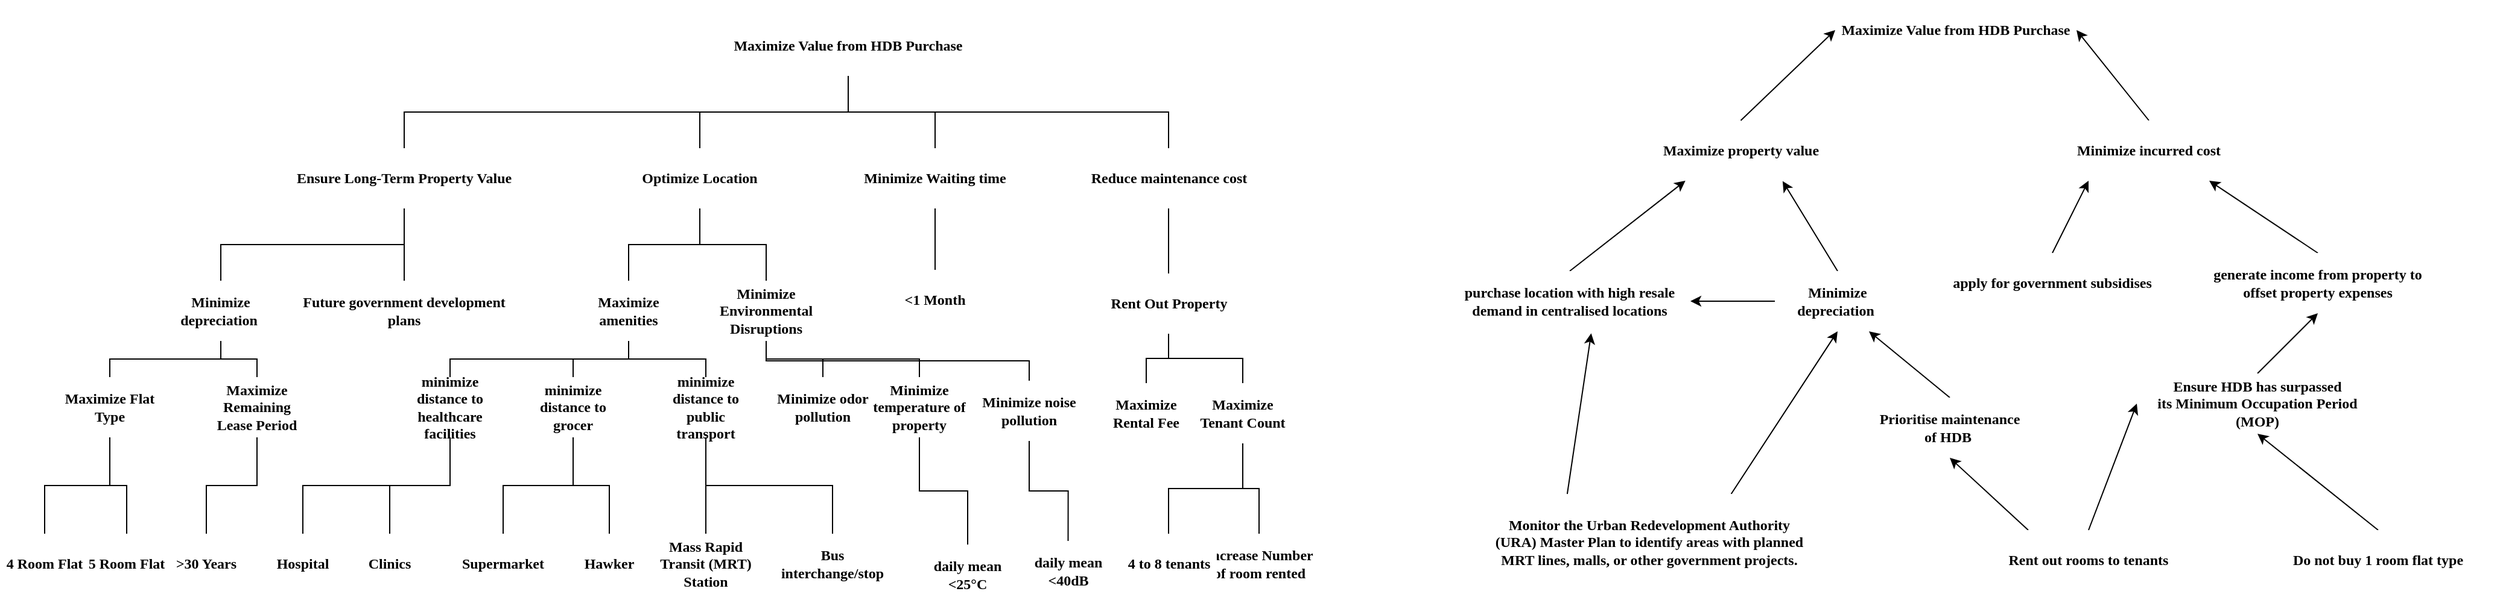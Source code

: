 <mxfile version="26.0.6">
  <diagram name="Page-1" id="19d8dcba-68ad-dc05-1034-9cf7b2a963f6">
    <mxGraphModel dx="1695" dy="905" grid="0" gridSize="10" guides="1" tooltips="1" connect="1" arrows="1" fold="1" page="1" pageScale="1" pageWidth="1100" pageHeight="850" background="none" math="0" shadow="0">
      <root>
        <mxCell id="0" />
        <mxCell id="1" parent="0" />
        <mxCell id="6257edae8c83ed4a-9" value="Ensure Long-Term Property Value" style="whiteSpace=wrap;html=1;rounded=0;shadow=0;comic=0;strokeWidth=2;fontFamily=Verdana;align=center;fontSize=12;fontStyle=1;strokeColor=none;" parent="1" vertex="1">
          <mxGeometry x="238" y="296" width="200" height="50" as="geometry" />
        </mxCell>
        <mxCell id="6257edae8c83ed4a-21" value="Future government development plans" style="whiteSpace=wrap;html=1;rounded=0;shadow=0;comic=0;strokeWidth=2;fontFamily=Verdana;align=center;fontSize=12;fontStyle=1;strokeColor=none;" parent="1" vertex="1">
          <mxGeometry x="238" y="406" width="200" height="50" as="geometry" />
        </mxCell>
        <mxCell id="6257edae8c83ed4a-12" value="Optimize Location" style="whiteSpace=wrap;html=1;rounded=0;shadow=0;comic=0;strokeWidth=2;fontFamily=Verdana;align=center;fontSize=12;fontStyle=1;strokeColor=none;" parent="1" vertex="1">
          <mxGeometry x="483" y="296" width="200" height="50" as="geometry" />
        </mxCell>
        <mxCell id="6257edae8c83ed4a-1" value="Maximize Value from HDB Purchase" style="whiteSpace=wrap;html=1;rounded=0;shadow=0;comic=0;strokeWidth=2;fontFamily=Verdana;align=center;fontSize=12;fontStyle=1;strokeColor=none;" parent="1" vertex="1">
          <mxGeometry x="606" y="186" width="200" height="50" as="geometry" />
        </mxCell>
        <mxCell id="218ae93e1282097f-2" value="Minimize Waiting time" style="whiteSpace=wrap;html=1;rounded=0;shadow=0;comic=0;strokeWidth=2;fontFamily=Verdana;align=center;fontSize=12;fontStyle=1;strokeColor=none;" parent="1" vertex="1">
          <mxGeometry x="678" y="296" width="200" height="50" as="geometry" />
        </mxCell>
        <mxCell id="x4HcTvrEBQ7sZUDVJvWk-5" value="Maximize amenities" style="whiteSpace=wrap;html=1;rounded=0;shadow=0;comic=0;strokeWidth=2;fontFamily=Verdana;align=center;fontSize=12;fontStyle=1;strokeColor=none;" parent="1" vertex="1">
          <mxGeometry x="472" y="406" width="104" height="50" as="geometry" />
        </mxCell>
        <mxCell id="x4HcTvrEBQ7sZUDVJvWk-7" value="Minimize Environmental Disruptions" style="whiteSpace=wrap;html=1;rounded=0;shadow=0;comic=0;strokeWidth=2;fontFamily=Verdana;align=center;fontSize=12;fontStyle=1;strokeColor=none;" parent="1" vertex="1">
          <mxGeometry x="598" y="406" width="80" height="50" as="geometry" />
        </mxCell>
        <mxCell id="x4HcTvrEBQ7sZUDVJvWk-34" value="Minimize depreciation&amp;nbsp;" style="whiteSpace=wrap;html=1;rounded=0;shadow=0;comic=0;strokeWidth=2;fontFamily=Verdana;align=center;fontSize=12;fontStyle=1;strokeColor=none;" parent="1" vertex="1">
          <mxGeometry x="134" y="406" width="104" height="50" as="geometry" />
        </mxCell>
        <mxCell id="x4HcTvrEBQ7sZUDVJvWk-51" value="" style="endArrow=none;html=1;rounded=0;exitX=0.5;exitY=0;exitDx=0;exitDy=0;entryX=0.5;entryY=1;entryDx=0;entryDy=0;edgeStyle=orthogonalEdgeStyle;" parent="1" source="218ae93e1282097f-2" target="6257edae8c83ed4a-1" edge="1">
          <mxGeometry width="50" height="50" relative="1" as="geometry">
            <mxPoint x="796" y="436" as="sourcePoint" />
            <mxPoint x="586" y="256" as="targetPoint" />
          </mxGeometry>
        </mxCell>
        <mxCell id="x4HcTvrEBQ7sZUDVJvWk-52" value="" style="endArrow=none;html=1;rounded=0;exitX=0.5;exitY=0;exitDx=0;exitDy=0;entryX=0.5;entryY=1;entryDx=0;entryDy=0;edgeStyle=orthogonalEdgeStyle;" parent="1" source="6257edae8c83ed4a-9" target="6257edae8c83ed4a-1" edge="1">
          <mxGeometry width="50" height="50" relative="1" as="geometry">
            <mxPoint x="866" y="306" as="sourcePoint" />
            <mxPoint x="593" y="246" as="targetPoint" />
          </mxGeometry>
        </mxCell>
        <mxCell id="x4HcTvrEBQ7sZUDVJvWk-54" value="" style="endArrow=none;html=1;rounded=0;exitX=0.5;exitY=0;exitDx=0;exitDy=0;entryX=0.5;entryY=1;entryDx=0;entryDy=0;edgeStyle=orthogonalEdgeStyle;" parent="1" source="6257edae8c83ed4a-12" target="6257edae8c83ed4a-1" edge="1">
          <mxGeometry width="50" height="50" relative="1" as="geometry">
            <mxPoint x="348" y="306" as="sourcePoint" />
            <mxPoint x="593" y="246" as="targetPoint" />
          </mxGeometry>
        </mxCell>
        <mxCell id="x4HcTvrEBQ7sZUDVJvWk-55" value="" style="endArrow=none;html=1;rounded=0;exitX=0.5;exitY=0;exitDx=0;exitDy=0;entryX=0.5;entryY=1;entryDx=0;entryDy=0;edgeStyle=orthogonalEdgeStyle;" parent="1" source="x4HcTvrEBQ7sZUDVJvWk-34" target="6257edae8c83ed4a-9" edge="1">
          <mxGeometry width="50" height="50" relative="1" as="geometry">
            <mxPoint x="348" y="306" as="sourcePoint" />
            <mxPoint x="593" y="246" as="targetPoint" />
          </mxGeometry>
        </mxCell>
        <mxCell id="x4HcTvrEBQ7sZUDVJvWk-57" value="" style="endArrow=none;html=1;rounded=0;exitX=0.5;exitY=0;exitDx=0;exitDy=0;entryX=0.5;entryY=1;entryDx=0;entryDy=0;edgeStyle=orthogonalEdgeStyle;" parent="1" source="6257edae8c83ed4a-21" target="6257edae8c83ed4a-9" edge="1">
          <mxGeometry width="50" height="50" relative="1" as="geometry">
            <mxPoint x="196" y="416" as="sourcePoint" />
            <mxPoint x="348" y="356" as="targetPoint" />
          </mxGeometry>
        </mxCell>
        <mxCell id="x4HcTvrEBQ7sZUDVJvWk-59" value="" style="endArrow=none;html=1;rounded=0;exitX=0.5;exitY=0;exitDx=0;exitDy=0;entryX=0.5;entryY=1;entryDx=0;entryDy=0;edgeStyle=orthogonalEdgeStyle;" parent="1" source="x4HcTvrEBQ7sZUDVJvWk-5" target="6257edae8c83ed4a-12" edge="1">
          <mxGeometry width="50" height="50" relative="1" as="geometry">
            <mxPoint x="866" y="306" as="sourcePoint" />
            <mxPoint x="593" y="246" as="targetPoint" />
          </mxGeometry>
        </mxCell>
        <mxCell id="x4HcTvrEBQ7sZUDVJvWk-60" value="" style="endArrow=none;html=1;rounded=0;exitX=0.5;exitY=0;exitDx=0;exitDy=0;entryX=0.5;entryY=1;entryDx=0;entryDy=0;edgeStyle=orthogonalEdgeStyle;" parent="1" source="x4HcTvrEBQ7sZUDVJvWk-7" target="6257edae8c83ed4a-12" edge="1">
          <mxGeometry width="50" height="50" relative="1" as="geometry">
            <mxPoint x="534" y="416" as="sourcePoint" />
            <mxPoint x="593" y="356" as="targetPoint" />
          </mxGeometry>
        </mxCell>
        <mxCell id="x4HcTvrEBQ7sZUDVJvWk-61" value="&amp;lt;1 Month" style="whiteSpace=wrap;html=1;rounded=0;shadow=0;comic=0;strokeWidth=2;fontFamily=Verdana;align=center;fontSize=12;fontStyle=1;strokeColor=none;" parent="1" vertex="1">
          <mxGeometry x="738" y="397" width="80" height="50" as="geometry" />
        </mxCell>
        <mxCell id="x4HcTvrEBQ7sZUDVJvWk-62" value="" style="endArrow=none;html=1;rounded=0;exitX=0.5;exitY=0;exitDx=0;exitDy=0;edgeStyle=orthogonalEdgeStyle;entryX=0.5;entryY=1;entryDx=0;entryDy=0;" parent="1" source="x4HcTvrEBQ7sZUDVJvWk-61" target="218ae93e1282097f-2" edge="1">
          <mxGeometry width="50" height="50" relative="1" as="geometry">
            <mxPoint x="866" y="306" as="sourcePoint" />
            <mxPoint x="786" y="356" as="targetPoint" />
          </mxGeometry>
        </mxCell>
        <mxCell id="x4HcTvrEBQ7sZUDVJvWk-63" value="Minimize noise pollution" style="whiteSpace=wrap;html=1;rounded=0;shadow=0;comic=0;strokeWidth=2;fontFamily=Verdana;align=center;fontSize=12;fontStyle=1;strokeColor=none;" parent="1" vertex="1">
          <mxGeometry x="816" y="489" width="80" height="50" as="geometry" />
        </mxCell>
        <mxCell id="x4HcTvrEBQ7sZUDVJvWk-64" value="Minimize odor pollution" style="whiteSpace=wrap;html=1;rounded=0;shadow=0;comic=0;strokeWidth=2;fontFamily=Verdana;align=center;fontSize=12;fontStyle=1;strokeColor=none;" parent="1" vertex="1">
          <mxGeometry x="645" y="486" width="80" height="50" as="geometry" />
        </mxCell>
        <mxCell id="x4HcTvrEBQ7sZUDVJvWk-65" value="Minimize temperature of property" style="whiteSpace=wrap;html=1;rounded=0;shadow=0;comic=0;strokeWidth=2;fontFamily=Verdana;align=center;fontSize=12;fontStyle=1;strokeColor=none;" parent="1" vertex="1">
          <mxGeometry x="725" y="486" width="80" height="50" as="geometry" />
        </mxCell>
        <mxCell id="x4HcTvrEBQ7sZUDVJvWk-66" value="minimize distance to public transport" style="whiteSpace=wrap;html=1;rounded=0;shadow=0;comic=0;strokeWidth=2;fontFamily=Verdana;align=center;fontSize=12;fontStyle=1;strokeColor=none;" parent="1" vertex="1">
          <mxGeometry x="548" y="486" width="80" height="50" as="geometry" />
        </mxCell>
        <mxCell id="x4HcTvrEBQ7sZUDVJvWk-67" value="minimize distance to grocer" style="whiteSpace=wrap;html=1;rounded=0;shadow=0;comic=0;strokeWidth=2;fontFamily=Verdana;align=center;fontSize=12;fontStyle=1;strokeColor=none;" parent="1" vertex="1">
          <mxGeometry x="438" y="486" width="80" height="50" as="geometry" />
        </mxCell>
        <mxCell id="x4HcTvrEBQ7sZUDVJvWk-68" value="Mass Rapid Transit (MRT) Station" style="whiteSpace=wrap;html=1;rounded=0;shadow=0;comic=0;strokeWidth=2;fontFamily=Verdana;align=center;fontSize=12;fontStyle=1;strokeColor=none;" parent="1" vertex="1">
          <mxGeometry x="548" y="616" width="80" height="50" as="geometry" />
        </mxCell>
        <mxCell id="x4HcTvrEBQ7sZUDVJvWk-69" value="Bus interchange/stop" style="whiteSpace=wrap;html=1;rounded=0;shadow=0;comic=0;strokeWidth=2;fontFamily=Verdana;align=center;fontSize=12;fontStyle=1;strokeColor=none;" parent="1" vertex="1">
          <mxGeometry x="653" y="616" width="80" height="50" as="geometry" />
        </mxCell>
        <mxCell id="x4HcTvrEBQ7sZUDVJvWk-73" value="" style="endArrow=none;html=1;rounded=0;exitX=0.5;exitY=0;exitDx=0;exitDy=0;entryX=0.5;entryY=1;entryDx=0;entryDy=0;edgeStyle=orthogonalEdgeStyle;" parent="1" source="x4HcTvrEBQ7sZUDVJvWk-63" target="x4HcTvrEBQ7sZUDVJvWk-7" edge="1">
          <mxGeometry width="50" height="50" relative="1" as="geometry">
            <mxPoint x="648" y="416" as="sourcePoint" />
            <mxPoint x="593" y="356" as="targetPoint" />
          </mxGeometry>
        </mxCell>
        <mxCell id="x4HcTvrEBQ7sZUDVJvWk-74" value="" style="endArrow=none;html=1;rounded=0;exitX=0.5;exitY=1;exitDx=0;exitDy=0;entryX=0.5;entryY=0;entryDx=0;entryDy=0;edgeStyle=orthogonalEdgeStyle;" parent="1" source="x4HcTvrEBQ7sZUDVJvWk-7" target="x4HcTvrEBQ7sZUDVJvWk-64" edge="1">
          <mxGeometry width="50" height="50" relative="1" as="geometry">
            <mxPoint x="636" y="496" as="sourcePoint" />
            <mxPoint x="648" y="466" as="targetPoint" />
          </mxGeometry>
        </mxCell>
        <mxCell id="x4HcTvrEBQ7sZUDVJvWk-75" value="" style="endArrow=none;html=1;rounded=0;exitX=0.5;exitY=1;exitDx=0;exitDy=0;entryX=0.5;entryY=0;entryDx=0;entryDy=0;edgeStyle=orthogonalEdgeStyle;" parent="1" source="x4HcTvrEBQ7sZUDVJvWk-7" target="x4HcTvrEBQ7sZUDVJvWk-65" edge="1">
          <mxGeometry width="50" height="50" relative="1" as="geometry">
            <mxPoint x="648" y="466" as="sourcePoint" />
            <mxPoint x="731" y="496" as="targetPoint" />
          </mxGeometry>
        </mxCell>
        <mxCell id="x4HcTvrEBQ7sZUDVJvWk-76" value="daily mean&lt;div&gt;&amp;lt;25°C&lt;/div&gt;" style="whiteSpace=wrap;html=1;rounded=0;shadow=0;comic=0;strokeWidth=2;fontFamily=Verdana;align=center;fontSize=12;fontStyle=1;strokeColor=none;" parent="1" vertex="1">
          <mxGeometry x="765" y="625" width="80" height="50" as="geometry" />
        </mxCell>
        <mxCell id="x4HcTvrEBQ7sZUDVJvWk-77" value="" style="endArrow=none;html=1;rounded=0;exitX=0.5;exitY=1;exitDx=0;exitDy=0;entryX=0.5;entryY=0;entryDx=0;entryDy=0;edgeStyle=orthogonalEdgeStyle;" parent="1" source="x4HcTvrEBQ7sZUDVJvWk-65" target="x4HcTvrEBQ7sZUDVJvWk-76" edge="1">
          <mxGeometry width="50" height="50" relative="1" as="geometry">
            <mxPoint x="648" y="466" as="sourcePoint" />
            <mxPoint x="831" y="496" as="targetPoint" />
          </mxGeometry>
        </mxCell>
        <mxCell id="x4HcTvrEBQ7sZUDVJvWk-78" value="" style="endArrow=none;html=1;rounded=0;exitX=0.5;exitY=0;exitDx=0;exitDy=0;entryX=0.5;entryY=1;entryDx=0;entryDy=0;edgeStyle=orthogonalEdgeStyle;" parent="1" source="x4HcTvrEBQ7sZUDVJvWk-68" target="x4HcTvrEBQ7sZUDVJvWk-66" edge="1">
          <mxGeometry width="50" height="50" relative="1" as="geometry">
            <mxPoint x="508" y="636" as="sourcePoint" />
            <mxPoint x="520" y="606" as="targetPoint" />
          </mxGeometry>
        </mxCell>
        <mxCell id="x4HcTvrEBQ7sZUDVJvWk-79" value="" style="endArrow=none;html=1;rounded=0;exitX=0.5;exitY=1;exitDx=0;exitDy=0;entryX=0.5;entryY=0;entryDx=0;entryDy=0;edgeStyle=orthogonalEdgeStyle;" parent="1" source="x4HcTvrEBQ7sZUDVJvWk-66" target="x4HcTvrEBQ7sZUDVJvWk-69" edge="1">
          <mxGeometry width="50" height="50" relative="1" as="geometry">
            <mxPoint x="520" y="606" as="sourcePoint" />
            <mxPoint x="603" y="636" as="targetPoint" />
          </mxGeometry>
        </mxCell>
        <mxCell id="x4HcTvrEBQ7sZUDVJvWk-81" value="&lt;div&gt;daily mean&lt;/div&gt;&amp;lt;40dB" style="whiteSpace=wrap;html=1;rounded=0;shadow=0;comic=0;strokeWidth=2;fontFamily=Verdana;align=center;fontSize=12;fontStyle=1;strokeColor=none;" parent="1" vertex="1">
          <mxGeometry x="845" y="622" width="86.5" height="50" as="geometry" />
        </mxCell>
        <mxCell id="x4HcTvrEBQ7sZUDVJvWk-82" value="" style="endArrow=none;html=1;rounded=0;exitX=0.5;exitY=1;exitDx=0;exitDy=0;entryX=0.5;entryY=0;entryDx=0;entryDy=0;edgeStyle=orthogonalEdgeStyle;" parent="1" source="x4HcTvrEBQ7sZUDVJvWk-63" target="x4HcTvrEBQ7sZUDVJvWk-81" edge="1">
          <mxGeometry width="50" height="50" relative="1" as="geometry">
            <mxPoint x="741" y="536" as="sourcePoint" />
            <mxPoint x="751" y="496" as="targetPoint" />
          </mxGeometry>
        </mxCell>
        <mxCell id="x4HcTvrEBQ7sZUDVJvWk-83" value="" style="endArrow=none;html=1;rounded=0;exitX=0.5;exitY=1;exitDx=0;exitDy=0;entryX=0.5;entryY=0;entryDx=0;entryDy=0;edgeStyle=orthogonalEdgeStyle;" parent="1" source="x4HcTvrEBQ7sZUDVJvWk-5" target="x4HcTvrEBQ7sZUDVJvWk-66" edge="1">
          <mxGeometry width="50" height="50" relative="1" as="geometry">
            <mxPoint x="528" y="546" as="sourcePoint" />
            <mxPoint x="624" y="636" as="targetPoint" />
          </mxGeometry>
        </mxCell>
        <mxCell id="x4HcTvrEBQ7sZUDVJvWk-84" value="" style="endArrow=none;html=1;rounded=0;exitX=0.5;exitY=1;exitDx=0;exitDy=0;edgeStyle=orthogonalEdgeStyle;" parent="1" source="x4HcTvrEBQ7sZUDVJvWk-5" target="x4HcTvrEBQ7sZUDVJvWk-67" edge="1">
          <mxGeometry width="50" height="50" relative="1" as="geometry">
            <mxPoint x="534" y="466" as="sourcePoint" />
            <mxPoint x="528" y="496" as="targetPoint" />
          </mxGeometry>
        </mxCell>
        <mxCell id="x4HcTvrEBQ7sZUDVJvWk-85" value="Supermarket" style="whiteSpace=wrap;html=1;rounded=0;shadow=0;comic=0;strokeWidth=2;fontFamily=Verdana;align=center;fontSize=12;fontStyle=1;strokeColor=none;" parent="1" vertex="1">
          <mxGeometry x="380" y="616" width="80" height="50" as="geometry" />
        </mxCell>
        <mxCell id="x4HcTvrEBQ7sZUDVJvWk-86" value="Hawker" style="whiteSpace=wrap;html=1;rounded=0;shadow=0;comic=0;strokeWidth=2;fontFamily=Verdana;align=center;fontSize=12;fontStyle=1;strokeColor=none;" parent="1" vertex="1">
          <mxGeometry x="468" y="616" width="80" height="50" as="geometry" />
        </mxCell>
        <mxCell id="x4HcTvrEBQ7sZUDVJvWk-87" value="" style="endArrow=none;html=1;rounded=0;exitX=0.5;exitY=0;exitDx=0;exitDy=0;entryX=0.5;entryY=1;entryDx=0;entryDy=0;edgeStyle=orthogonalEdgeStyle;" parent="1" source="x4HcTvrEBQ7sZUDVJvWk-85" target="x4HcTvrEBQ7sZUDVJvWk-67" edge="1">
          <mxGeometry width="50" height="50" relative="1" as="geometry">
            <mxPoint x="530" y="636" as="sourcePoint" />
            <mxPoint x="598" y="546" as="targetPoint" />
          </mxGeometry>
        </mxCell>
        <mxCell id="x4HcTvrEBQ7sZUDVJvWk-88" value="" style="endArrow=none;html=1;rounded=0;exitX=0.5;exitY=0;exitDx=0;exitDy=0;entryX=0.5;entryY=1;entryDx=0;entryDy=0;edgeStyle=orthogonalEdgeStyle;" parent="1" source="x4HcTvrEBQ7sZUDVJvWk-86" target="x4HcTvrEBQ7sZUDVJvWk-67" edge="1">
          <mxGeometry width="50" height="50" relative="1" as="geometry">
            <mxPoint x="434" y="636" as="sourcePoint" />
            <mxPoint x="488" y="546" as="targetPoint" />
          </mxGeometry>
        </mxCell>
        <mxCell id="x4HcTvrEBQ7sZUDVJvWk-89" value="minimize distance to healthcare facilities" style="whiteSpace=wrap;html=1;rounded=0;shadow=0;comic=0;strokeWidth=2;fontFamily=Verdana;align=center;fontSize=12;fontStyle=1;strokeColor=none;" parent="1" vertex="1">
          <mxGeometry x="336" y="486" width="80" height="50" as="geometry" />
        </mxCell>
        <mxCell id="x4HcTvrEBQ7sZUDVJvWk-90" value="" style="endArrow=none;html=1;rounded=0;exitX=0.5;exitY=1;exitDx=0;exitDy=0;edgeStyle=orthogonalEdgeStyle;entryX=0.5;entryY=0;entryDx=0;entryDy=0;" parent="1" source="x4HcTvrEBQ7sZUDVJvWk-5" target="x4HcTvrEBQ7sZUDVJvWk-89" edge="1">
          <mxGeometry width="50" height="50" relative="1" as="geometry">
            <mxPoint x="534" y="466" as="sourcePoint" />
            <mxPoint x="488" y="496" as="targetPoint" />
          </mxGeometry>
        </mxCell>
        <mxCell id="x4HcTvrEBQ7sZUDVJvWk-91" value="Clinics" style="whiteSpace=wrap;html=1;rounded=0;shadow=0;comic=0;strokeWidth=2;fontFamily=Verdana;align=center;fontSize=12;fontStyle=1;strokeColor=none;" parent="1" vertex="1">
          <mxGeometry x="286" y="616" width="80" height="50" as="geometry" />
        </mxCell>
        <mxCell id="x4HcTvrEBQ7sZUDVJvWk-92" value="Hospital" style="whiteSpace=wrap;html=1;rounded=0;shadow=0;comic=0;strokeWidth=2;fontFamily=Verdana;align=center;fontSize=12;fontStyle=1;strokeColor=none;" parent="1" vertex="1">
          <mxGeometry x="214" y="616" width="80" height="50" as="geometry" />
        </mxCell>
        <mxCell id="x4HcTvrEBQ7sZUDVJvWk-93" value="" style="endArrow=none;html=1;rounded=0;exitX=0.5;exitY=0;exitDx=0;exitDy=0;entryX=0.5;entryY=1;entryDx=0;entryDy=0;edgeStyle=orthogonalEdgeStyle;" parent="1" source="x4HcTvrEBQ7sZUDVJvWk-91" target="x4HcTvrEBQ7sZUDVJvWk-89" edge="1">
          <mxGeometry width="50" height="50" relative="1" as="geometry">
            <mxPoint x="354" y="636" as="sourcePoint" />
            <mxPoint x="488" y="546" as="targetPoint" />
          </mxGeometry>
        </mxCell>
        <mxCell id="x4HcTvrEBQ7sZUDVJvWk-94" value="" style="endArrow=none;html=1;rounded=0;exitX=0.5;exitY=0;exitDx=0;exitDy=0;entryX=0.5;entryY=1;entryDx=0;entryDy=0;edgeStyle=orthogonalEdgeStyle;" parent="1" source="x4HcTvrEBQ7sZUDVJvWk-92" target="x4HcTvrEBQ7sZUDVJvWk-89" edge="1">
          <mxGeometry width="50" height="50" relative="1" as="geometry">
            <mxPoint x="326" y="626" as="sourcePoint" />
            <mxPoint x="386" y="546" as="targetPoint" />
          </mxGeometry>
        </mxCell>
        <mxCell id="x4HcTvrEBQ7sZUDVJvWk-95" value="Rent Out Property" style="whiteSpace=wrap;html=1;rounded=0;shadow=0;comic=0;strokeWidth=2;fontFamily=Verdana;align=center;fontSize=12;fontStyle=1;strokeColor=none;" parent="1" vertex="1">
          <mxGeometry x="871.5" y="400" width="200" height="50" as="geometry" />
        </mxCell>
        <mxCell id="x4HcTvrEBQ7sZUDVJvWk-97" value="&lt;div&gt;&lt;span style=&quot;background-color: transparent; color: light-dark(rgb(0, 0, 0), rgb(255, 255, 255));&quot;&gt;Maximize Rental Fee&lt;/span&gt;&lt;/div&gt;" style="whiteSpace=wrap;html=1;rounded=0;shadow=0;comic=0;strokeWidth=2;fontFamily=Verdana;align=center;fontSize=12;fontStyle=1;strokeColor=none;" parent="1" vertex="1">
          <mxGeometry x="913" y="491" width="80" height="50" as="geometry" />
        </mxCell>
        <mxCell id="x4HcTvrEBQ7sZUDVJvWk-98" value="Increase Number of room rented" style="whiteSpace=wrap;html=1;rounded=0;shadow=0;comic=0;strokeWidth=2;fontFamily=Verdana;align=center;fontSize=12;fontStyle=1;strokeColor=none;" parent="1" vertex="1">
          <mxGeometry x="996.5" y="616" width="100" height="50" as="geometry" />
        </mxCell>
        <mxCell id="x4HcTvrEBQ7sZUDVJvWk-102" value="&lt;div&gt;&lt;span style=&quot;background-color: transparent; color: light-dark(rgb(0, 0, 0), rgb(255, 255, 255));&quot;&gt;Maximize Tenant Count&lt;/span&gt;&lt;/div&gt;" style="whiteSpace=wrap;html=1;rounded=0;shadow=0;comic=0;strokeWidth=2;fontFamily=Verdana;align=center;fontSize=12;fontStyle=1;strokeColor=none;" parent="1" vertex="1">
          <mxGeometry x="993" y="491" width="80" height="50" as="geometry" />
        </mxCell>
        <mxCell id="x4HcTvrEBQ7sZUDVJvWk-104" value="&lt;div&gt;&lt;span style=&quot;background-color: transparent; color: light-dark(rgb(0, 0, 0), rgb(255, 255, 255));&quot;&gt;Reduce maintenance&amp;nbsp;&lt;/span&gt;&lt;span style=&quot;background-color: transparent; color: light-dark(rgb(0, 0, 0), rgb(255, 255, 255));&quot;&gt;cost&lt;/span&gt;&lt;/div&gt;" style="whiteSpace=wrap;html=1;rounded=0;shadow=0;comic=0;strokeWidth=2;fontFamily=Verdana;align=center;fontSize=12;fontStyle=1;strokeColor=none;" parent="1" vertex="1">
          <mxGeometry x="879.75" y="296" width="183.5" height="50" as="geometry" />
        </mxCell>
        <mxCell id="x4HcTvrEBQ7sZUDVJvWk-106" value="&lt;div&gt;&lt;span style=&quot;background-color: transparent; color: light-dark(rgb(0, 0, 0), rgb(255, 255, 255));&quot;&gt;4 to 8 tenants&lt;/span&gt;&lt;/div&gt;" style="whiteSpace=wrap;html=1;rounded=0;shadow=0;comic=0;strokeWidth=2;fontFamily=Verdana;align=center;fontSize=12;fontStyle=1;strokeColor=none;" parent="1" vertex="1">
          <mxGeometry x="931.5" y="616" width="80" height="50" as="geometry" />
        </mxCell>
        <mxCell id="x4HcTvrEBQ7sZUDVJvWk-107" value="" style="endArrow=none;html=1;rounded=0;edgeStyle=orthogonalEdgeStyle;entryX=0.5;entryY=1;entryDx=0;entryDy=0;exitX=0.5;exitY=0;exitDx=0;exitDy=0;" parent="1" source="x4HcTvrEBQ7sZUDVJvWk-106" target="x4HcTvrEBQ7sZUDVJvWk-102" edge="1">
          <mxGeometry width="50" height="50" relative="1" as="geometry">
            <mxPoint x="1128.75" y="496" as="sourcePoint" />
            <mxPoint x="968.75" y="436" as="targetPoint" />
          </mxGeometry>
        </mxCell>
        <mxCell id="x4HcTvrEBQ7sZUDVJvWk-109" value="" style="endArrow=none;html=1;rounded=0;edgeStyle=orthogonalEdgeStyle;exitX=0.5;exitY=0;exitDx=0;exitDy=0;entryX=0.5;entryY=1;entryDx=0;entryDy=0;" parent="1" source="x4HcTvrEBQ7sZUDVJvWk-98" target="x4HcTvrEBQ7sZUDVJvWk-102" edge="1">
          <mxGeometry width="50" height="50" relative="1" as="geometry">
            <mxPoint x="1013.75" y="396" as="sourcePoint" />
            <mxPoint x="1203.75" y="476" as="targetPoint" />
          </mxGeometry>
        </mxCell>
        <mxCell id="x4HcTvrEBQ7sZUDVJvWk-113" value="Maximize Flat Type" style="whiteSpace=wrap;html=1;rounded=0;shadow=0;comic=0;strokeWidth=2;fontFamily=Verdana;align=center;fontSize=12;fontStyle=1;strokeColor=none;" parent="1" vertex="1">
          <mxGeometry x="54" y="486" width="80" height="50" as="geometry" />
        </mxCell>
        <mxCell id="x4HcTvrEBQ7sZUDVJvWk-114" value="" style="endArrow=none;html=1;rounded=0;exitX=0.5;exitY=0;exitDx=0;exitDy=0;entryX=0.5;entryY=1;entryDx=0;entryDy=0;edgeStyle=orthogonalEdgeStyle;" parent="1" source="x4HcTvrEBQ7sZUDVJvWk-113" target="x4HcTvrEBQ7sZUDVJvWk-34" edge="1">
          <mxGeometry width="50" height="50" relative="1" as="geometry">
            <mxPoint x="246" y="626" as="sourcePoint" />
            <mxPoint x="386" y="546" as="targetPoint" />
          </mxGeometry>
        </mxCell>
        <mxCell id="x4HcTvrEBQ7sZUDVJvWk-115" value="Maximize Remaining Lease Period" style="whiteSpace=wrap;html=1;rounded=0;shadow=0;comic=0;strokeWidth=2;fontFamily=Verdana;align=center;fontSize=12;fontStyle=1;strokeColor=none;" parent="1" vertex="1">
          <mxGeometry x="176" y="486" width="80" height="50" as="geometry" />
        </mxCell>
        <mxCell id="x4HcTvrEBQ7sZUDVJvWk-116" value="" style="endArrow=none;html=1;rounded=0;exitX=0.5;exitY=0;exitDx=0;exitDy=0;entryX=0.5;entryY=1;entryDx=0;entryDy=0;edgeStyle=orthogonalEdgeStyle;" parent="1" source="x4HcTvrEBQ7sZUDVJvWk-115" target="x4HcTvrEBQ7sZUDVJvWk-34" edge="1">
          <mxGeometry width="50" height="50" relative="1" as="geometry">
            <mxPoint x="236" y="496" as="sourcePoint" />
            <mxPoint x="196" y="466" as="targetPoint" />
          </mxGeometry>
        </mxCell>
        <mxCell id="x4HcTvrEBQ7sZUDVJvWk-117" value="&amp;gt;30 Years" style="whiteSpace=wrap;html=1;rounded=0;shadow=0;comic=0;strokeWidth=2;fontFamily=Verdana;align=center;fontSize=12;fontStyle=1;strokeColor=none;" parent="1" vertex="1">
          <mxGeometry x="134" y="616" width="80" height="50" as="geometry" />
        </mxCell>
        <mxCell id="x4HcTvrEBQ7sZUDVJvWk-118" value="5 Room Flat" style="whiteSpace=wrap;html=1;rounded=0;shadow=0;comic=0;strokeWidth=2;fontFamily=Verdana;align=center;fontSize=12;fontStyle=1;strokeColor=none;" parent="1" vertex="1">
          <mxGeometry x="68" y="616" width="80" height="50" as="geometry" />
        </mxCell>
        <mxCell id="x4HcTvrEBQ7sZUDVJvWk-119" value="" style="endArrow=none;html=1;rounded=0;exitX=0.5;exitY=0;exitDx=0;exitDy=0;entryX=0.5;entryY=1;entryDx=0;entryDy=0;edgeStyle=orthogonalEdgeStyle;" parent="1" source="x4HcTvrEBQ7sZUDVJvWk-117" target="x4HcTvrEBQ7sZUDVJvWk-115" edge="1">
          <mxGeometry width="50" height="50" relative="1" as="geometry">
            <mxPoint x="246" y="626" as="sourcePoint" />
            <mxPoint x="386" y="546" as="targetPoint" />
          </mxGeometry>
        </mxCell>
        <mxCell id="x4HcTvrEBQ7sZUDVJvWk-120" value="" style="endArrow=none;html=1;rounded=0;exitX=0.5;exitY=0;exitDx=0;exitDy=0;entryX=0.5;entryY=1;entryDx=0;entryDy=0;edgeStyle=orthogonalEdgeStyle;" parent="1" source="x4HcTvrEBQ7sZUDVJvWk-118" target="x4HcTvrEBQ7sZUDVJvWk-113" edge="1">
          <mxGeometry width="50" height="50" relative="1" as="geometry">
            <mxPoint x="76" y="626" as="sourcePoint" />
            <mxPoint x="126" y="546" as="targetPoint" />
          </mxGeometry>
        </mxCell>
        <mxCell id="x4HcTvrEBQ7sZUDVJvWk-121" value="4 Room Flat" style="whiteSpace=wrap;html=1;rounded=0;shadow=0;comic=0;strokeWidth=2;fontFamily=Verdana;align=center;fontSize=12;fontStyle=1;strokeColor=none;" parent="1" vertex="1">
          <mxGeometry x="3" y="616" width="74" height="50" as="geometry" />
        </mxCell>
        <mxCell id="x4HcTvrEBQ7sZUDVJvWk-122" value="" style="endArrow=none;html=1;rounded=0;exitX=0.5;exitY=0;exitDx=0;exitDy=0;entryX=0.5;entryY=1;entryDx=0;entryDy=0;edgeStyle=orthogonalEdgeStyle;" parent="1" source="x4HcTvrEBQ7sZUDVJvWk-121" target="x4HcTvrEBQ7sZUDVJvWk-113" edge="1">
          <mxGeometry width="50" height="50" relative="1" as="geometry">
            <mxPoint x="86" y="616" as="sourcePoint" />
            <mxPoint x="104" y="546" as="targetPoint" />
          </mxGeometry>
        </mxCell>
        <mxCell id="x4HcTvrEBQ7sZUDVJvWk-130" value="" style="endArrow=none;html=1;rounded=0;exitX=0.5;exitY=0;exitDx=0;exitDy=0;entryX=0.5;entryY=1;entryDx=0;entryDy=0;edgeStyle=orthogonalEdgeStyle;" parent="1" source="x4HcTvrEBQ7sZUDVJvWk-104" target="6257edae8c83ed4a-1" edge="1">
          <mxGeometry width="50" height="50" relative="1" as="geometry">
            <mxPoint x="866" y="306" as="sourcePoint" />
            <mxPoint x="716" y="246" as="targetPoint" />
          </mxGeometry>
        </mxCell>
        <mxCell id="x4HcTvrEBQ7sZUDVJvWk-131" value="" style="endArrow=none;html=1;rounded=0;exitX=0.5;exitY=0;exitDx=0;exitDy=0;entryX=0.5;entryY=1;entryDx=0;entryDy=0;edgeStyle=orthogonalEdgeStyle;" parent="1" source="x4HcTvrEBQ7sZUDVJvWk-95" target="x4HcTvrEBQ7sZUDVJvWk-104" edge="1">
          <mxGeometry width="50" height="50" relative="1" as="geometry">
            <mxPoint x="1044.75" y="311" as="sourcePoint" />
            <mxPoint x="616.75" y="251" as="targetPoint" />
          </mxGeometry>
        </mxCell>
        <mxCell id="x4HcTvrEBQ7sZUDVJvWk-132" value="" style="endArrow=none;html=1;rounded=0;edgeStyle=orthogonalEdgeStyle;entryX=0.5;entryY=1;entryDx=0;entryDy=0;exitX=0.5;exitY=0;exitDx=0;exitDy=0;" parent="1" source="x4HcTvrEBQ7sZUDVJvWk-97" target="x4HcTvrEBQ7sZUDVJvWk-95" edge="1">
          <mxGeometry width="50" height="50" relative="1" as="geometry">
            <mxPoint x="996.75" y="631" as="sourcePoint" />
            <mxPoint x="1086.75" y="551" as="targetPoint" />
          </mxGeometry>
        </mxCell>
        <mxCell id="x4HcTvrEBQ7sZUDVJvWk-133" value="" style="endArrow=none;html=1;rounded=0;edgeStyle=orthogonalEdgeStyle;entryX=0.5;entryY=1;entryDx=0;entryDy=0;exitX=0.5;exitY=0;exitDx=0;exitDy=0;" parent="1" source="x4HcTvrEBQ7sZUDVJvWk-102" target="x4HcTvrEBQ7sZUDVJvWk-95" edge="1">
          <mxGeometry width="50" height="50" relative="1" as="geometry">
            <mxPoint x="1006.75" y="501" as="sourcePoint" />
            <mxPoint x="1044.75" y="461" as="targetPoint" />
          </mxGeometry>
        </mxCell>
        <mxCell id="KxJncgnTLOfBylVvL6hN-4" value="Maximize Value from HDB Purchase" style="whiteSpace=wrap;html=1;rounded=0;shadow=0;comic=0;strokeWidth=2;fontFamily=Verdana;align=center;fontSize=12;fontStyle=1;strokeColor=none;" vertex="1" parent="1">
          <mxGeometry x="1524" y="173" width="200" height="50" as="geometry" />
        </mxCell>
        <mxCell id="KxJncgnTLOfBylVvL6hN-71" style="rounded=0;orthogonalLoop=1;jettySize=auto;html=1;exitX=0.5;exitY=0;exitDx=0;exitDy=0;entryX=1;entryY=0.5;entryDx=0;entryDy=0;" edge="1" parent="1" source="KxJncgnTLOfBylVvL6hN-5" target="KxJncgnTLOfBylVvL6hN-4">
          <mxGeometry relative="1" as="geometry" />
        </mxCell>
        <mxCell id="KxJncgnTLOfBylVvL6hN-5" value="Minimize incurred cost" style="whiteSpace=wrap;html=1;rounded=0;shadow=0;comic=0;strokeWidth=2;fontFamily=Verdana;align=center;fontSize=12;fontStyle=1;strokeColor=none;" vertex="1" parent="1">
          <mxGeometry x="1684" y="273" width="200" height="50" as="geometry" />
        </mxCell>
        <mxCell id="KxJncgnTLOfBylVvL6hN-52" value="&lt;div&gt;&lt;span style=&quot;background-color: transparent; color: light-dark(rgb(0, 0, 0), rgb(255, 255, 255));&quot;&gt;Maximize property value&lt;/span&gt;&lt;/div&gt;" style="whiteSpace=wrap;html=1;rounded=0;shadow=0;comic=0;strokeWidth=2;fontFamily=Verdana;align=center;fontSize=12;fontStyle=1;strokeColor=none;" vertex="1" parent="1">
          <mxGeometry x="1354" y="273" width="183.5" height="50" as="geometry" />
        </mxCell>
        <mxCell id="KxJncgnTLOfBylVvL6hN-70" value="" style="endArrow=classic;html=1;rounded=0;entryX=0;entryY=0.5;entryDx=0;entryDy=0;exitX=0.5;exitY=0;exitDx=0;exitDy=0;" edge="1" parent="1" source="KxJncgnTLOfBylVvL6hN-52" target="KxJncgnTLOfBylVvL6hN-4">
          <mxGeometry width="50" height="50" relative="1" as="geometry">
            <mxPoint x="1256" y="283" as="sourcePoint" />
            <mxPoint x="1644" y="383" as="targetPoint" />
          </mxGeometry>
        </mxCell>
        <mxCell id="KxJncgnTLOfBylVvL6hN-75" style="shape=connector;rounded=0;orthogonalLoop=1;jettySize=auto;html=1;exitX=0.5;exitY=0;exitDx=0;exitDy=0;entryX=0.25;entryY=1;entryDx=0;entryDy=0;strokeColor=default;align=center;verticalAlign=middle;fontFamily=Helvetica;fontSize=11;fontColor=default;labelBackgroundColor=default;endArrow=classic;" edge="1" parent="1" source="KxJncgnTLOfBylVvL6hN-73" target="KxJncgnTLOfBylVvL6hN-5">
          <mxGeometry relative="1" as="geometry" />
        </mxCell>
        <mxCell id="KxJncgnTLOfBylVvL6hN-73" value="apply for government subsidises" style="whiteSpace=wrap;html=1;rounded=0;shadow=0;comic=0;strokeWidth=2;fontFamily=Verdana;align=center;fontSize=12;fontStyle=1;strokeColor=none;" vertex="1" parent="1">
          <mxGeometry x="1604" y="383" width="200" height="50" as="geometry" />
        </mxCell>
        <mxCell id="KxJncgnTLOfBylVvL6hN-76" style="shape=connector;rounded=0;orthogonalLoop=1;jettySize=auto;html=1;exitX=0.5;exitY=0;exitDx=0;exitDy=0;strokeColor=default;align=center;verticalAlign=middle;fontFamily=Helvetica;fontSize=11;fontColor=default;labelBackgroundColor=default;endArrow=classic;entryX=0.75;entryY=1;entryDx=0;entryDy=0;" edge="1" parent="1" source="KxJncgnTLOfBylVvL6hN-74" target="KxJncgnTLOfBylVvL6hN-5">
          <mxGeometry relative="1" as="geometry">
            <mxPoint x="1784" y="313" as="targetPoint" />
          </mxGeometry>
        </mxCell>
        <mxCell id="KxJncgnTLOfBylVvL6hN-74" value="generate income from property to offset property expenses" style="whiteSpace=wrap;html=1;rounded=0;shadow=0;comic=0;strokeWidth=2;fontFamily=Verdana;align=center;fontSize=12;fontStyle=1;strokeColor=none;" vertex="1" parent="1">
          <mxGeometry x="1824" y="383" width="200" height="50" as="geometry" />
        </mxCell>
        <mxCell id="KxJncgnTLOfBylVvL6hN-81" style="shape=connector;rounded=0;orthogonalLoop=1;jettySize=auto;html=1;exitX=0.5;exitY=0;exitDx=0;exitDy=0;entryX=0.25;entryY=1;entryDx=0;entryDy=0;strokeColor=default;align=center;verticalAlign=middle;fontFamily=Helvetica;fontSize=11;fontColor=default;labelBackgroundColor=default;endArrow=classic;" edge="1" parent="1" source="KxJncgnTLOfBylVvL6hN-79" target="KxJncgnTLOfBylVvL6hN-52">
          <mxGeometry relative="1" as="geometry" />
        </mxCell>
        <mxCell id="KxJncgnTLOfBylVvL6hN-85" style="shape=connector;rounded=0;orthogonalLoop=1;jettySize=auto;html=1;exitX=0;exitY=0.5;exitDx=0;exitDy=0;strokeColor=default;align=center;verticalAlign=middle;fontFamily=Helvetica;fontSize=11;fontColor=default;labelBackgroundColor=default;endArrow=classic;entryX=1;entryY=0.5;entryDx=0;entryDy=0;" edge="1" parent="1" source="KxJncgnTLOfBylVvL6hN-83" target="KxJncgnTLOfBylVvL6hN-79">
          <mxGeometry relative="1" as="geometry">
            <mxPoint x="1384" y="473" as="targetPoint" />
          </mxGeometry>
        </mxCell>
        <mxCell id="KxJncgnTLOfBylVvL6hN-79" value="purchase location with high resale demand in centralised locations" style="whiteSpace=wrap;html=1;rounded=0;shadow=0;comic=0;strokeWidth=2;fontFamily=Verdana;align=center;fontSize=12;fontStyle=1;strokeColor=none;" vertex="1" parent="1">
          <mxGeometry x="1204" y="398" width="200" height="50" as="geometry" />
        </mxCell>
        <mxCell id="KxJncgnTLOfBylVvL6hN-86" style="shape=connector;rounded=0;orthogonalLoop=1;jettySize=auto;html=1;exitX=0.75;exitY=0;exitDx=0;exitDy=0;entryX=0.5;entryY=1;entryDx=0;entryDy=0;strokeColor=default;align=center;verticalAlign=middle;fontFamily=Helvetica;fontSize=11;fontColor=default;labelBackgroundColor=default;endArrow=classic;" edge="1" parent="1" source="KxJncgnTLOfBylVvL6hN-80" target="KxJncgnTLOfBylVvL6hN-83">
          <mxGeometry relative="1" as="geometry" />
        </mxCell>
        <mxCell id="KxJncgnTLOfBylVvL6hN-80" value="Monitor the Urban Redevelopment Authority (URA) Master Plan to identify areas with planned MRT lines, malls, or other government projects." style="whiteSpace=wrap;html=1;rounded=0;shadow=0;comic=0;strokeWidth=2;fontFamily=Verdana;align=center;fontSize=12;fontStyle=1;strokeColor=none;" vertex="1" parent="1">
          <mxGeometry x="1234" y="583" width="271.75" height="80" as="geometry" />
        </mxCell>
        <mxCell id="KxJncgnTLOfBylVvL6hN-84" style="shape=connector;rounded=0;orthogonalLoop=1;jettySize=auto;html=1;exitX=0.5;exitY=0;exitDx=0;exitDy=0;entryX=0.689;entryY=1.006;entryDx=0;entryDy=0;strokeColor=default;align=center;verticalAlign=middle;fontFamily=Helvetica;fontSize=11;fontColor=default;labelBackgroundColor=default;endArrow=classic;entryPerimeter=0;" edge="1" parent="1" source="KxJncgnTLOfBylVvL6hN-83" target="KxJncgnTLOfBylVvL6hN-52">
          <mxGeometry relative="1" as="geometry" />
        </mxCell>
        <mxCell id="KxJncgnTLOfBylVvL6hN-83" value="Minimize depreciation&amp;nbsp;" style="whiteSpace=wrap;html=1;rounded=0;shadow=0;comic=0;strokeWidth=2;fontFamily=Verdana;align=center;fontSize=12;fontStyle=1;strokeColor=none;" vertex="1" parent="1">
          <mxGeometry x="1474" y="398" width="104" height="50" as="geometry" />
        </mxCell>
        <mxCell id="KxJncgnTLOfBylVvL6hN-87" style="shape=connector;rounded=0;orthogonalLoop=1;jettySize=auto;html=1;exitX=0.25;exitY=0;exitDx=0;exitDy=0;entryX=0.589;entryY=1.033;entryDx=0;entryDy=0;entryPerimeter=0;strokeColor=default;align=center;verticalAlign=middle;fontFamily=Helvetica;fontSize=11;fontColor=default;labelBackgroundColor=default;endArrow=classic;" edge="1" parent="1" source="KxJncgnTLOfBylVvL6hN-80" target="KxJncgnTLOfBylVvL6hN-79">
          <mxGeometry relative="1" as="geometry" />
        </mxCell>
        <mxCell id="KxJncgnTLOfBylVvL6hN-89" style="shape=connector;rounded=0;orthogonalLoop=1;jettySize=auto;html=1;exitX=0.5;exitY=0;exitDx=0;exitDy=0;entryX=0.5;entryY=1;entryDx=0;entryDy=0;strokeColor=default;align=center;verticalAlign=middle;fontFamily=Helvetica;fontSize=11;fontColor=default;labelBackgroundColor=default;endArrow=classic;" edge="1" parent="1" source="KxJncgnTLOfBylVvL6hN-88" target="KxJncgnTLOfBylVvL6hN-74">
          <mxGeometry relative="1" as="geometry" />
        </mxCell>
        <mxCell id="KxJncgnTLOfBylVvL6hN-88" value="Ensure HDB has surpassed its&amp;nbsp;Minimum Occupation Period (MOP)" style="whiteSpace=wrap;html=1;rounded=0;shadow=0;comic=0;strokeWidth=2;fontFamily=Verdana;align=center;fontSize=12;fontStyle=1;strokeColor=none;" vertex="1" parent="1">
          <mxGeometry x="1774" y="483" width="200" height="50" as="geometry" />
        </mxCell>
        <mxCell id="KxJncgnTLOfBylVvL6hN-92" style="shape=connector;rounded=0;orthogonalLoop=1;jettySize=auto;html=1;exitX=0.5;exitY=0;exitDx=0;exitDy=0;entryX=0.5;entryY=1;entryDx=0;entryDy=0;strokeColor=default;align=center;verticalAlign=middle;fontFamily=Helvetica;fontSize=11;fontColor=default;labelBackgroundColor=default;endArrow=classic;" edge="1" parent="1" source="KxJncgnTLOfBylVvL6hN-90" target="KxJncgnTLOfBylVvL6hN-88">
          <mxGeometry relative="1" as="geometry" />
        </mxCell>
        <mxCell id="KxJncgnTLOfBylVvL6hN-90" value="Do not buy 1 room flat type" style="whiteSpace=wrap;html=1;rounded=0;shadow=0;comic=0;strokeWidth=2;fontFamily=Verdana;align=center;fontSize=12;fontStyle=1;strokeColor=none;" vertex="1" parent="1">
          <mxGeometry x="1874" y="613" width="200" height="50" as="geometry" />
        </mxCell>
        <mxCell id="KxJncgnTLOfBylVvL6hN-98" style="shape=connector;rounded=0;orthogonalLoop=1;jettySize=auto;html=1;exitX=0.25;exitY=0;exitDx=0;exitDy=0;entryX=0.5;entryY=1;entryDx=0;entryDy=0;strokeColor=default;align=center;verticalAlign=middle;fontFamily=Helvetica;fontSize=11;fontColor=default;labelBackgroundColor=default;endArrow=classic;" edge="1" parent="1" source="KxJncgnTLOfBylVvL6hN-93" target="KxJncgnTLOfBylVvL6hN-96">
          <mxGeometry relative="1" as="geometry" />
        </mxCell>
        <mxCell id="KxJncgnTLOfBylVvL6hN-93" value="Rent out rooms to tenants" style="whiteSpace=wrap;html=1;rounded=0;shadow=0;comic=0;strokeWidth=2;fontFamily=Verdana;align=center;fontSize=12;fontStyle=1;strokeColor=none;" vertex="1" parent="1">
          <mxGeometry x="1634" y="613" width="200" height="50" as="geometry" />
        </mxCell>
        <mxCell id="KxJncgnTLOfBylVvL6hN-94" style="shape=connector;rounded=0;orthogonalLoop=1;jettySize=auto;html=1;exitX=0.5;exitY=0;exitDx=0;exitDy=0;entryX=0;entryY=0.5;entryDx=0;entryDy=0;strokeColor=default;align=center;verticalAlign=middle;fontFamily=Helvetica;fontSize=11;fontColor=default;labelBackgroundColor=default;endArrow=classic;" edge="1" parent="1" source="KxJncgnTLOfBylVvL6hN-93" target="KxJncgnTLOfBylVvL6hN-88">
          <mxGeometry relative="1" as="geometry">
            <mxPoint x="1804" y="593" as="sourcePoint" />
            <mxPoint x="1884" y="543" as="targetPoint" />
          </mxGeometry>
        </mxCell>
        <mxCell id="KxJncgnTLOfBylVvL6hN-97" style="shape=connector;rounded=0;orthogonalLoop=1;jettySize=auto;html=1;exitX=0.5;exitY=0;exitDx=0;exitDy=0;entryX=0.75;entryY=1;entryDx=0;entryDy=0;strokeColor=default;align=center;verticalAlign=middle;fontFamily=Helvetica;fontSize=11;fontColor=default;labelBackgroundColor=default;endArrow=classic;" edge="1" parent="1" source="KxJncgnTLOfBylVvL6hN-96" target="KxJncgnTLOfBylVvL6hN-83">
          <mxGeometry relative="1" as="geometry" />
        </mxCell>
        <mxCell id="KxJncgnTLOfBylVvL6hN-96" value="Prioritise maintenance of HDB&amp;nbsp;" style="whiteSpace=wrap;html=1;rounded=0;shadow=0;comic=0;strokeWidth=2;fontFamily=Verdana;align=center;fontSize=12;fontStyle=1;strokeColor=none;" vertex="1" parent="1">
          <mxGeometry x="1554" y="503" width="130" height="50" as="geometry" />
        </mxCell>
      </root>
    </mxGraphModel>
  </diagram>
</mxfile>
